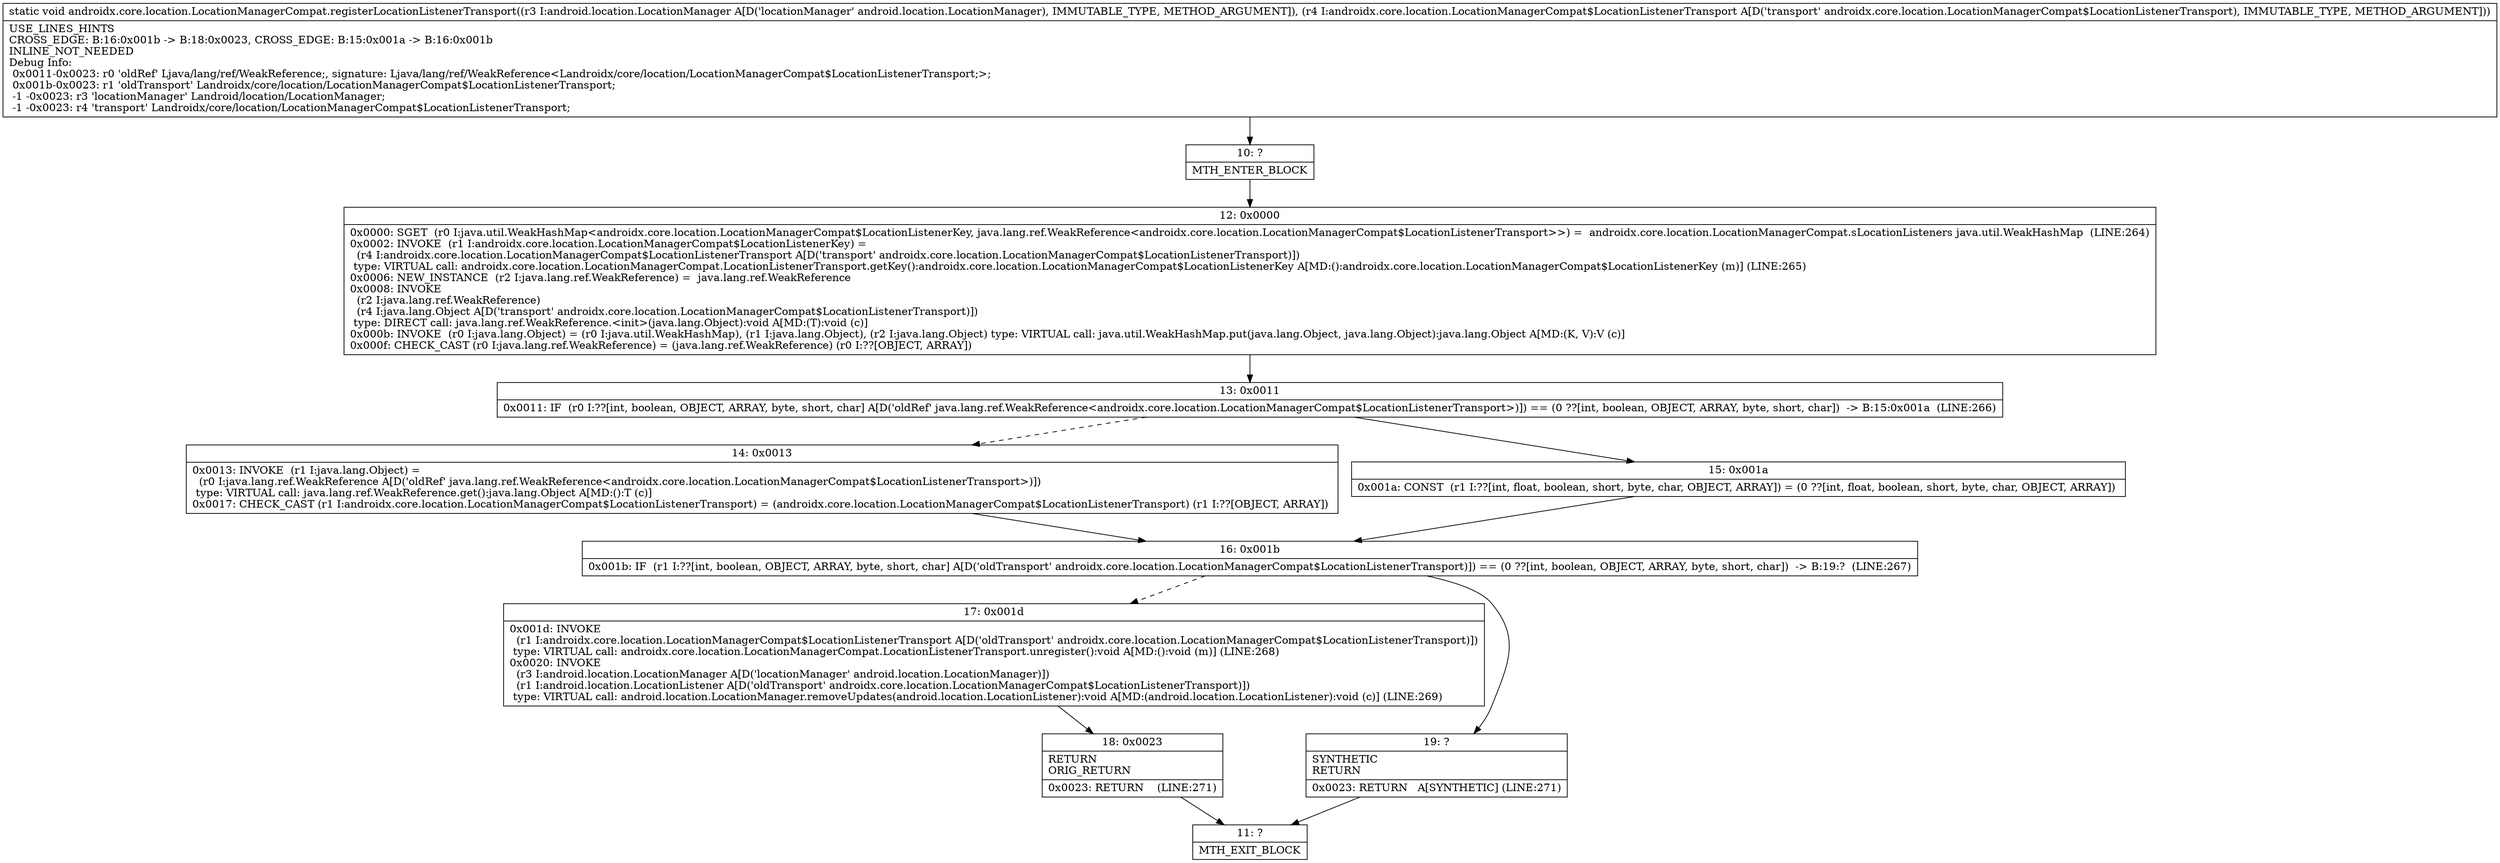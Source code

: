 digraph "CFG forandroidx.core.location.LocationManagerCompat.registerLocationListenerTransport(Landroid\/location\/LocationManager;Landroidx\/core\/location\/LocationManagerCompat$LocationListenerTransport;)V" {
Node_10 [shape=record,label="{10\:\ ?|MTH_ENTER_BLOCK\l}"];
Node_12 [shape=record,label="{12\:\ 0x0000|0x0000: SGET  (r0 I:java.util.WeakHashMap\<androidx.core.location.LocationManagerCompat$LocationListenerKey, java.lang.ref.WeakReference\<androidx.core.location.LocationManagerCompat$LocationListenerTransport\>\>) =  androidx.core.location.LocationManagerCompat.sLocationListeners java.util.WeakHashMap  (LINE:264)\l0x0002: INVOKE  (r1 I:androidx.core.location.LocationManagerCompat$LocationListenerKey) = \l  (r4 I:androidx.core.location.LocationManagerCompat$LocationListenerTransport A[D('transport' androidx.core.location.LocationManagerCompat$LocationListenerTransport)])\l type: VIRTUAL call: androidx.core.location.LocationManagerCompat.LocationListenerTransport.getKey():androidx.core.location.LocationManagerCompat$LocationListenerKey A[MD:():androidx.core.location.LocationManagerCompat$LocationListenerKey (m)] (LINE:265)\l0x0006: NEW_INSTANCE  (r2 I:java.lang.ref.WeakReference) =  java.lang.ref.WeakReference \l0x0008: INVOKE  \l  (r2 I:java.lang.ref.WeakReference)\l  (r4 I:java.lang.Object A[D('transport' androidx.core.location.LocationManagerCompat$LocationListenerTransport)])\l type: DIRECT call: java.lang.ref.WeakReference.\<init\>(java.lang.Object):void A[MD:(T):void (c)]\l0x000b: INVOKE  (r0 I:java.lang.Object) = (r0 I:java.util.WeakHashMap), (r1 I:java.lang.Object), (r2 I:java.lang.Object) type: VIRTUAL call: java.util.WeakHashMap.put(java.lang.Object, java.lang.Object):java.lang.Object A[MD:(K, V):V (c)]\l0x000f: CHECK_CAST (r0 I:java.lang.ref.WeakReference) = (java.lang.ref.WeakReference) (r0 I:??[OBJECT, ARRAY]) \l}"];
Node_13 [shape=record,label="{13\:\ 0x0011|0x0011: IF  (r0 I:??[int, boolean, OBJECT, ARRAY, byte, short, char] A[D('oldRef' java.lang.ref.WeakReference\<androidx.core.location.LocationManagerCompat$LocationListenerTransport\>)]) == (0 ??[int, boolean, OBJECT, ARRAY, byte, short, char])  \-\> B:15:0x001a  (LINE:266)\l}"];
Node_14 [shape=record,label="{14\:\ 0x0013|0x0013: INVOKE  (r1 I:java.lang.Object) = \l  (r0 I:java.lang.ref.WeakReference A[D('oldRef' java.lang.ref.WeakReference\<androidx.core.location.LocationManagerCompat$LocationListenerTransport\>)])\l type: VIRTUAL call: java.lang.ref.WeakReference.get():java.lang.Object A[MD:():T (c)]\l0x0017: CHECK_CAST (r1 I:androidx.core.location.LocationManagerCompat$LocationListenerTransport) = (androidx.core.location.LocationManagerCompat$LocationListenerTransport) (r1 I:??[OBJECT, ARRAY]) \l}"];
Node_16 [shape=record,label="{16\:\ 0x001b|0x001b: IF  (r1 I:??[int, boolean, OBJECT, ARRAY, byte, short, char] A[D('oldTransport' androidx.core.location.LocationManagerCompat$LocationListenerTransport)]) == (0 ??[int, boolean, OBJECT, ARRAY, byte, short, char])  \-\> B:19:?  (LINE:267)\l}"];
Node_17 [shape=record,label="{17\:\ 0x001d|0x001d: INVOKE  \l  (r1 I:androidx.core.location.LocationManagerCompat$LocationListenerTransport A[D('oldTransport' androidx.core.location.LocationManagerCompat$LocationListenerTransport)])\l type: VIRTUAL call: androidx.core.location.LocationManagerCompat.LocationListenerTransport.unregister():void A[MD:():void (m)] (LINE:268)\l0x0020: INVOKE  \l  (r3 I:android.location.LocationManager A[D('locationManager' android.location.LocationManager)])\l  (r1 I:android.location.LocationListener A[D('oldTransport' androidx.core.location.LocationManagerCompat$LocationListenerTransport)])\l type: VIRTUAL call: android.location.LocationManager.removeUpdates(android.location.LocationListener):void A[MD:(android.location.LocationListener):void (c)] (LINE:269)\l}"];
Node_18 [shape=record,label="{18\:\ 0x0023|RETURN\lORIG_RETURN\l|0x0023: RETURN    (LINE:271)\l}"];
Node_11 [shape=record,label="{11\:\ ?|MTH_EXIT_BLOCK\l}"];
Node_19 [shape=record,label="{19\:\ ?|SYNTHETIC\lRETURN\l|0x0023: RETURN   A[SYNTHETIC] (LINE:271)\l}"];
Node_15 [shape=record,label="{15\:\ 0x001a|0x001a: CONST  (r1 I:??[int, float, boolean, short, byte, char, OBJECT, ARRAY]) = (0 ??[int, float, boolean, short, byte, char, OBJECT, ARRAY]) \l}"];
MethodNode[shape=record,label="{static void androidx.core.location.LocationManagerCompat.registerLocationListenerTransport((r3 I:android.location.LocationManager A[D('locationManager' android.location.LocationManager), IMMUTABLE_TYPE, METHOD_ARGUMENT]), (r4 I:androidx.core.location.LocationManagerCompat$LocationListenerTransport A[D('transport' androidx.core.location.LocationManagerCompat$LocationListenerTransport), IMMUTABLE_TYPE, METHOD_ARGUMENT]))  | USE_LINES_HINTS\lCROSS_EDGE: B:16:0x001b \-\> B:18:0x0023, CROSS_EDGE: B:15:0x001a \-\> B:16:0x001b\lINLINE_NOT_NEEDED\lDebug Info:\l  0x0011\-0x0023: r0 'oldRef' Ljava\/lang\/ref\/WeakReference;, signature: Ljava\/lang\/ref\/WeakReference\<Landroidx\/core\/location\/LocationManagerCompat$LocationListenerTransport;\>;\l  0x001b\-0x0023: r1 'oldTransport' Landroidx\/core\/location\/LocationManagerCompat$LocationListenerTransport;\l  \-1 \-0x0023: r3 'locationManager' Landroid\/location\/LocationManager;\l  \-1 \-0x0023: r4 'transport' Landroidx\/core\/location\/LocationManagerCompat$LocationListenerTransport;\l}"];
MethodNode -> Node_10;Node_10 -> Node_12;
Node_12 -> Node_13;
Node_13 -> Node_14[style=dashed];
Node_13 -> Node_15;
Node_14 -> Node_16;
Node_16 -> Node_17[style=dashed];
Node_16 -> Node_19;
Node_17 -> Node_18;
Node_18 -> Node_11;
Node_19 -> Node_11;
Node_15 -> Node_16;
}

